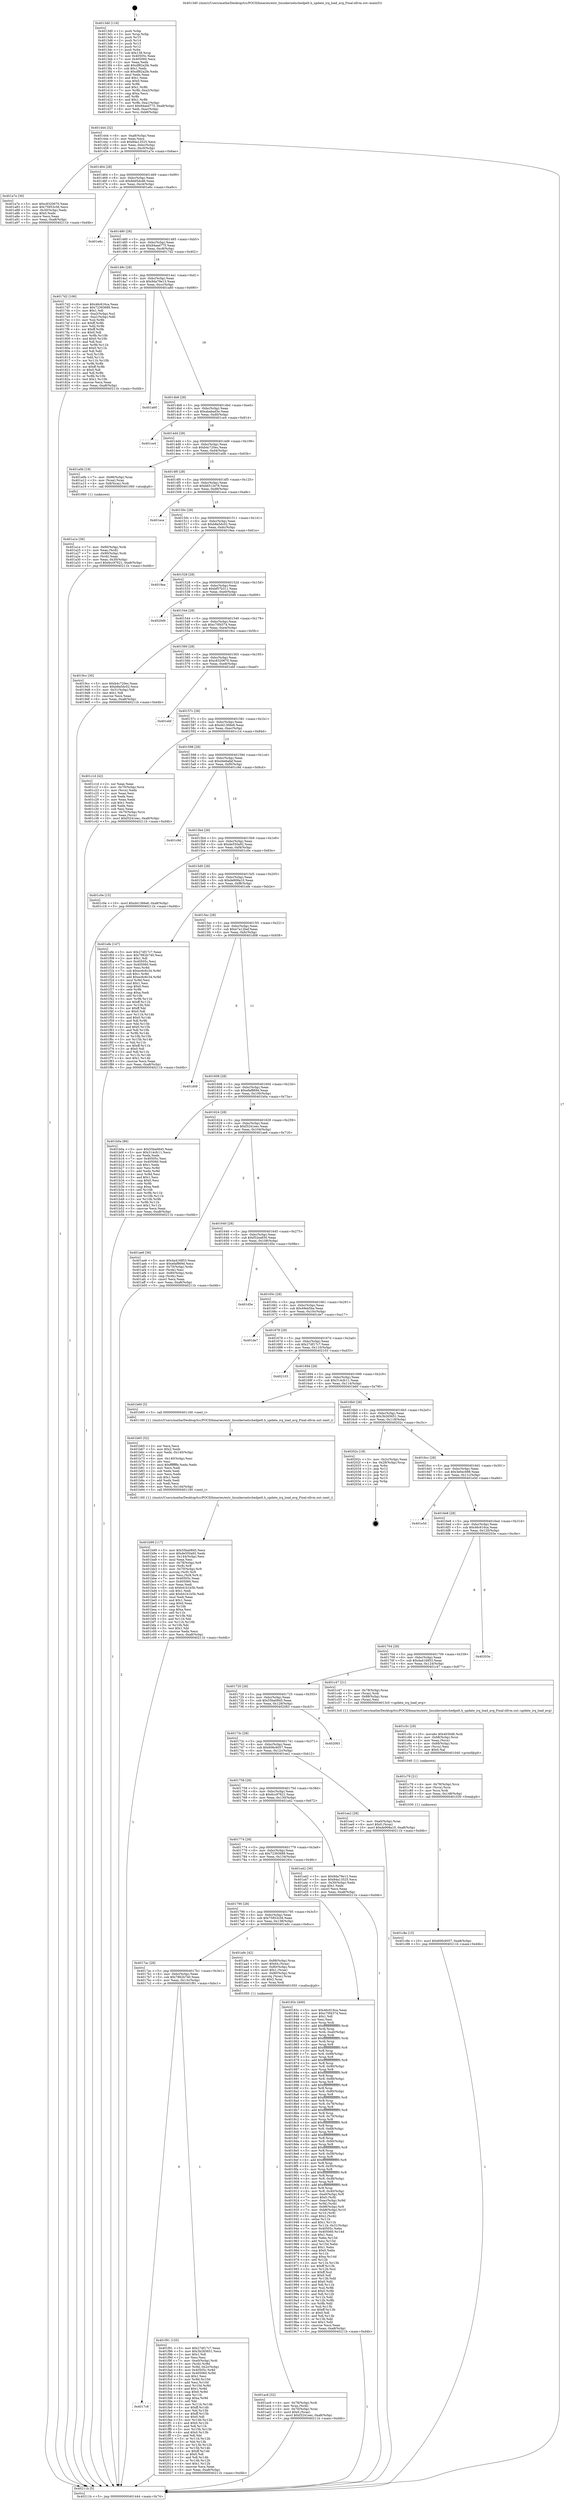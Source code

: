 digraph "0x4013d0" {
  label = "0x4013d0 (/mnt/c/Users/mathe/Desktop/tcc/POCII/binaries/extr_linuxkernelschedpelt.h_update_irq_load_avg_Final-ollvm.out::main(0))"
  labelloc = "t"
  node[shape=record]

  Entry [label="",width=0.3,height=0.3,shape=circle,fillcolor=black,style=filled]
  "0x401444" [label="{
     0x401444 [32]\l
     | [instrs]\l
     &nbsp;&nbsp;0x401444 \<+6\>: mov -0xa8(%rbp),%eax\l
     &nbsp;&nbsp;0x40144a \<+2\>: mov %eax,%ecx\l
     &nbsp;&nbsp;0x40144c \<+6\>: sub $0x84a13525,%ecx\l
     &nbsp;&nbsp;0x401452 \<+6\>: mov %eax,-0xbc(%rbp)\l
     &nbsp;&nbsp;0x401458 \<+6\>: mov %ecx,-0xc0(%rbp)\l
     &nbsp;&nbsp;0x40145e \<+6\>: je 0000000000401a7e \<main+0x6ae\>\l
  }"]
  "0x401a7e" [label="{
     0x401a7e [30]\l
     | [instrs]\l
     &nbsp;&nbsp;0x401a7e \<+5\>: mov $0xc8320670,%eax\l
     &nbsp;&nbsp;0x401a83 \<+5\>: mov $0x75853c56,%ecx\l
     &nbsp;&nbsp;0x401a88 \<+3\>: mov -0x30(%rbp),%edx\l
     &nbsp;&nbsp;0x401a8b \<+3\>: cmp $0x0,%edx\l
     &nbsp;&nbsp;0x401a8e \<+3\>: cmove %ecx,%eax\l
     &nbsp;&nbsp;0x401a91 \<+6\>: mov %eax,-0xa8(%rbp)\l
     &nbsp;&nbsp;0x401a97 \<+5\>: jmp 000000000040211b \<main+0xd4b\>\l
  }"]
  "0x401464" [label="{
     0x401464 [28]\l
     | [instrs]\l
     &nbsp;&nbsp;0x401464 \<+5\>: jmp 0000000000401469 \<main+0x99\>\l
     &nbsp;&nbsp;0x401469 \<+6\>: mov -0xbc(%rbp),%eax\l
     &nbsp;&nbsp;0x40146f \<+5\>: sub $0x8dd5dcd6,%eax\l
     &nbsp;&nbsp;0x401474 \<+6\>: mov %eax,-0xc4(%rbp)\l
     &nbsp;&nbsp;0x40147a \<+6\>: je 0000000000401e6c \<main+0xa9c\>\l
  }"]
  Exit [label="",width=0.3,height=0.3,shape=circle,fillcolor=black,style=filled,peripheries=2]
  "0x401e6c" [label="{
     0x401e6c\l
  }", style=dashed]
  "0x401480" [label="{
     0x401480 [28]\l
     | [instrs]\l
     &nbsp;&nbsp;0x401480 \<+5\>: jmp 0000000000401485 \<main+0xb5\>\l
     &nbsp;&nbsp;0x401485 \<+6\>: mov -0xbc(%rbp),%eax\l
     &nbsp;&nbsp;0x40148b \<+5\>: sub $0x94aed775,%eax\l
     &nbsp;&nbsp;0x401490 \<+6\>: mov %eax,-0xc8(%rbp)\l
     &nbsp;&nbsp;0x401496 \<+6\>: je 00000000004017d2 \<main+0x402\>\l
  }"]
  "0x4017c8" [label="{
     0x4017c8\l
  }", style=dashed]
  "0x4017d2" [label="{
     0x4017d2 [106]\l
     | [instrs]\l
     &nbsp;&nbsp;0x4017d2 \<+5\>: mov $0x46c616ca,%eax\l
     &nbsp;&nbsp;0x4017d7 \<+5\>: mov $0x72393689,%ecx\l
     &nbsp;&nbsp;0x4017dc \<+2\>: mov $0x1,%dl\l
     &nbsp;&nbsp;0x4017de \<+7\>: mov -0xa2(%rbp),%sil\l
     &nbsp;&nbsp;0x4017e5 \<+7\>: mov -0xa1(%rbp),%dil\l
     &nbsp;&nbsp;0x4017ec \<+3\>: mov %sil,%r8b\l
     &nbsp;&nbsp;0x4017ef \<+4\>: xor $0xff,%r8b\l
     &nbsp;&nbsp;0x4017f3 \<+3\>: mov %dil,%r9b\l
     &nbsp;&nbsp;0x4017f6 \<+4\>: xor $0xff,%r9b\l
     &nbsp;&nbsp;0x4017fa \<+3\>: xor $0x0,%dl\l
     &nbsp;&nbsp;0x4017fd \<+3\>: mov %r8b,%r10b\l
     &nbsp;&nbsp;0x401800 \<+4\>: and $0x0,%r10b\l
     &nbsp;&nbsp;0x401804 \<+3\>: and %dl,%sil\l
     &nbsp;&nbsp;0x401807 \<+3\>: mov %r9b,%r11b\l
     &nbsp;&nbsp;0x40180a \<+4\>: and $0x0,%r11b\l
     &nbsp;&nbsp;0x40180e \<+3\>: and %dl,%dil\l
     &nbsp;&nbsp;0x401811 \<+3\>: or %sil,%r10b\l
     &nbsp;&nbsp;0x401814 \<+3\>: or %dil,%r11b\l
     &nbsp;&nbsp;0x401817 \<+3\>: xor %r11b,%r10b\l
     &nbsp;&nbsp;0x40181a \<+3\>: or %r9b,%r8b\l
     &nbsp;&nbsp;0x40181d \<+4\>: xor $0xff,%r8b\l
     &nbsp;&nbsp;0x401821 \<+3\>: or $0x0,%dl\l
     &nbsp;&nbsp;0x401824 \<+3\>: and %dl,%r8b\l
     &nbsp;&nbsp;0x401827 \<+3\>: or %r8b,%r10b\l
     &nbsp;&nbsp;0x40182a \<+4\>: test $0x1,%r10b\l
     &nbsp;&nbsp;0x40182e \<+3\>: cmovne %ecx,%eax\l
     &nbsp;&nbsp;0x401831 \<+6\>: mov %eax,-0xa8(%rbp)\l
     &nbsp;&nbsp;0x401837 \<+5\>: jmp 000000000040211b \<main+0xd4b\>\l
  }"]
  "0x40149c" [label="{
     0x40149c [28]\l
     | [instrs]\l
     &nbsp;&nbsp;0x40149c \<+5\>: jmp 00000000004014a1 \<main+0xd1\>\l
     &nbsp;&nbsp;0x4014a1 \<+6\>: mov -0xbc(%rbp),%eax\l
     &nbsp;&nbsp;0x4014a7 \<+5\>: sub $0x9da79e13,%eax\l
     &nbsp;&nbsp;0x4014ac \<+6\>: mov %eax,-0xcc(%rbp)\l
     &nbsp;&nbsp;0x4014b2 \<+6\>: je 0000000000401a60 \<main+0x690\>\l
  }"]
  "0x40211b" [label="{
     0x40211b [5]\l
     | [instrs]\l
     &nbsp;&nbsp;0x40211b \<+5\>: jmp 0000000000401444 \<main+0x74\>\l
  }"]
  "0x4013d0" [label="{
     0x4013d0 [116]\l
     | [instrs]\l
     &nbsp;&nbsp;0x4013d0 \<+1\>: push %rbp\l
     &nbsp;&nbsp;0x4013d1 \<+3\>: mov %rsp,%rbp\l
     &nbsp;&nbsp;0x4013d4 \<+2\>: push %r15\l
     &nbsp;&nbsp;0x4013d6 \<+2\>: push %r14\l
     &nbsp;&nbsp;0x4013d8 \<+2\>: push %r13\l
     &nbsp;&nbsp;0x4013da \<+2\>: push %r12\l
     &nbsp;&nbsp;0x4013dc \<+1\>: push %rbx\l
     &nbsp;&nbsp;0x4013dd \<+7\>: sub $0x138,%rsp\l
     &nbsp;&nbsp;0x4013e4 \<+7\>: mov 0x40505c,%eax\l
     &nbsp;&nbsp;0x4013eb \<+7\>: mov 0x405060,%ecx\l
     &nbsp;&nbsp;0x4013f2 \<+2\>: mov %eax,%edx\l
     &nbsp;&nbsp;0x4013f4 \<+6\>: add $0xdf82a2fe,%edx\l
     &nbsp;&nbsp;0x4013fa \<+3\>: sub $0x1,%edx\l
     &nbsp;&nbsp;0x4013fd \<+6\>: sub $0xdf82a2fe,%edx\l
     &nbsp;&nbsp;0x401403 \<+3\>: imul %edx,%eax\l
     &nbsp;&nbsp;0x401406 \<+3\>: and $0x1,%eax\l
     &nbsp;&nbsp;0x401409 \<+3\>: cmp $0x0,%eax\l
     &nbsp;&nbsp;0x40140c \<+4\>: sete %r8b\l
     &nbsp;&nbsp;0x401410 \<+4\>: and $0x1,%r8b\l
     &nbsp;&nbsp;0x401414 \<+7\>: mov %r8b,-0xa2(%rbp)\l
     &nbsp;&nbsp;0x40141b \<+3\>: cmp $0xa,%ecx\l
     &nbsp;&nbsp;0x40141e \<+4\>: setl %r8b\l
     &nbsp;&nbsp;0x401422 \<+4\>: and $0x1,%r8b\l
     &nbsp;&nbsp;0x401426 \<+7\>: mov %r8b,-0xa1(%rbp)\l
     &nbsp;&nbsp;0x40142d \<+10\>: movl $0x94aed775,-0xa8(%rbp)\l
     &nbsp;&nbsp;0x401437 \<+6\>: mov %edi,-0xac(%rbp)\l
     &nbsp;&nbsp;0x40143d \<+7\>: mov %rsi,-0xb8(%rbp)\l
  }"]
  "0x401f91" [label="{
     0x401f91 [155]\l
     | [instrs]\l
     &nbsp;&nbsp;0x401f91 \<+5\>: mov $0x27df17c7,%eax\l
     &nbsp;&nbsp;0x401f96 \<+5\>: mov $0x3b265651,%ecx\l
     &nbsp;&nbsp;0x401f9b \<+2\>: mov $0x1,%dl\l
     &nbsp;&nbsp;0x401f9d \<+2\>: xor %esi,%esi\l
     &nbsp;&nbsp;0x401f9f \<+7\>: mov -0xa0(%rbp),%rdi\l
     &nbsp;&nbsp;0x401fa6 \<+3\>: mov (%rdi),%r8d\l
     &nbsp;&nbsp;0x401fa9 \<+4\>: mov %r8d,-0x2c(%rbp)\l
     &nbsp;&nbsp;0x401fad \<+8\>: mov 0x40505c,%r8d\l
     &nbsp;&nbsp;0x401fb5 \<+8\>: mov 0x405060,%r9d\l
     &nbsp;&nbsp;0x401fbd \<+3\>: sub $0x1,%esi\l
     &nbsp;&nbsp;0x401fc0 \<+3\>: mov %r8d,%r10d\l
     &nbsp;&nbsp;0x401fc3 \<+3\>: add %esi,%r10d\l
     &nbsp;&nbsp;0x401fc6 \<+4\>: imul %r10d,%r8d\l
     &nbsp;&nbsp;0x401fca \<+4\>: and $0x1,%r8d\l
     &nbsp;&nbsp;0x401fce \<+4\>: cmp $0x0,%r8d\l
     &nbsp;&nbsp;0x401fd2 \<+4\>: sete %r11b\l
     &nbsp;&nbsp;0x401fd6 \<+4\>: cmp $0xa,%r9d\l
     &nbsp;&nbsp;0x401fda \<+3\>: setl %bl\l
     &nbsp;&nbsp;0x401fdd \<+3\>: mov %r11b,%r14b\l
     &nbsp;&nbsp;0x401fe0 \<+4\>: xor $0xff,%r14b\l
     &nbsp;&nbsp;0x401fe4 \<+3\>: mov %bl,%r15b\l
     &nbsp;&nbsp;0x401fe7 \<+4\>: xor $0xff,%r15b\l
     &nbsp;&nbsp;0x401feb \<+3\>: xor $0x0,%dl\l
     &nbsp;&nbsp;0x401fee \<+3\>: mov %r14b,%r12b\l
     &nbsp;&nbsp;0x401ff1 \<+4\>: and $0x0,%r12b\l
     &nbsp;&nbsp;0x401ff5 \<+3\>: and %dl,%r11b\l
     &nbsp;&nbsp;0x401ff8 \<+3\>: mov %r15b,%r13b\l
     &nbsp;&nbsp;0x401ffb \<+4\>: and $0x0,%r13b\l
     &nbsp;&nbsp;0x401fff \<+2\>: and %dl,%bl\l
     &nbsp;&nbsp;0x402001 \<+3\>: or %r11b,%r12b\l
     &nbsp;&nbsp;0x402004 \<+3\>: or %bl,%r13b\l
     &nbsp;&nbsp;0x402007 \<+3\>: xor %r13b,%r12b\l
     &nbsp;&nbsp;0x40200a \<+3\>: or %r15b,%r14b\l
     &nbsp;&nbsp;0x40200d \<+4\>: xor $0xff,%r14b\l
     &nbsp;&nbsp;0x402011 \<+3\>: or $0x0,%dl\l
     &nbsp;&nbsp;0x402014 \<+3\>: and %dl,%r14b\l
     &nbsp;&nbsp;0x402017 \<+3\>: or %r14b,%r12b\l
     &nbsp;&nbsp;0x40201a \<+4\>: test $0x1,%r12b\l
     &nbsp;&nbsp;0x40201e \<+3\>: cmovne %ecx,%eax\l
     &nbsp;&nbsp;0x402021 \<+6\>: mov %eax,-0xa8(%rbp)\l
     &nbsp;&nbsp;0x402027 \<+5\>: jmp 000000000040211b \<main+0xd4b\>\l
  }"]
  "0x401a60" [label="{
     0x401a60\l
  }", style=dashed]
  "0x4014b8" [label="{
     0x4014b8 [28]\l
     | [instrs]\l
     &nbsp;&nbsp;0x4014b8 \<+5\>: jmp 00000000004014bd \<main+0xed\>\l
     &nbsp;&nbsp;0x4014bd \<+6\>: mov -0xbc(%rbp),%eax\l
     &nbsp;&nbsp;0x4014c3 \<+5\>: sub $0xababad3e,%eax\l
     &nbsp;&nbsp;0x4014c8 \<+6\>: mov %eax,-0xd0(%rbp)\l
     &nbsp;&nbsp;0x4014ce \<+6\>: je 0000000000401ce4 \<main+0x914\>\l
  }"]
  "0x401c8e" [label="{
     0x401c8e [15]\l
     | [instrs]\l
     &nbsp;&nbsp;0x401c8e \<+10\>: movl $0x606c6057,-0xa8(%rbp)\l
     &nbsp;&nbsp;0x401c98 \<+5\>: jmp 000000000040211b \<main+0xd4b\>\l
  }"]
  "0x401ce4" [label="{
     0x401ce4\l
  }", style=dashed]
  "0x4014d4" [label="{
     0x4014d4 [28]\l
     | [instrs]\l
     &nbsp;&nbsp;0x4014d4 \<+5\>: jmp 00000000004014d9 \<main+0x109\>\l
     &nbsp;&nbsp;0x4014d9 \<+6\>: mov -0xbc(%rbp),%eax\l
     &nbsp;&nbsp;0x4014df \<+5\>: sub $0xb4c720ec,%eax\l
     &nbsp;&nbsp;0x4014e4 \<+6\>: mov %eax,-0xd4(%rbp)\l
     &nbsp;&nbsp;0x4014ea \<+6\>: je 0000000000401a0b \<main+0x63b\>\l
  }"]
  "0x401c79" [label="{
     0x401c79 [21]\l
     | [instrs]\l
     &nbsp;&nbsp;0x401c79 \<+4\>: mov -0x78(%rbp),%rcx\l
     &nbsp;&nbsp;0x401c7d \<+3\>: mov (%rcx),%rcx\l
     &nbsp;&nbsp;0x401c80 \<+3\>: mov %rcx,%rdi\l
     &nbsp;&nbsp;0x401c83 \<+6\>: mov %eax,-0x148(%rbp)\l
     &nbsp;&nbsp;0x401c89 \<+5\>: call 0000000000401030 \<free@plt\>\l
     | [calls]\l
     &nbsp;&nbsp;0x401030 \{1\} (unknown)\l
  }"]
  "0x401a0b" [label="{
     0x401a0b [19]\l
     | [instrs]\l
     &nbsp;&nbsp;0x401a0b \<+7\>: mov -0x98(%rbp),%rax\l
     &nbsp;&nbsp;0x401a12 \<+3\>: mov (%rax),%rax\l
     &nbsp;&nbsp;0x401a15 \<+4\>: mov 0x8(%rax),%rdi\l
     &nbsp;&nbsp;0x401a19 \<+5\>: call 0000000000401060 \<atoi@plt\>\l
     | [calls]\l
     &nbsp;&nbsp;0x401060 \{1\} (unknown)\l
  }"]
  "0x4014f0" [label="{
     0x4014f0 [28]\l
     | [instrs]\l
     &nbsp;&nbsp;0x4014f0 \<+5\>: jmp 00000000004014f5 \<main+0x125\>\l
     &nbsp;&nbsp;0x4014f5 \<+6\>: mov -0xbc(%rbp),%eax\l
     &nbsp;&nbsp;0x4014fb \<+5\>: sub $0xb6512e78,%eax\l
     &nbsp;&nbsp;0x401500 \<+6\>: mov %eax,-0xd8(%rbp)\l
     &nbsp;&nbsp;0x401506 \<+6\>: je 0000000000401ece \<main+0xafe\>\l
  }"]
  "0x401c5c" [label="{
     0x401c5c [29]\l
     | [instrs]\l
     &nbsp;&nbsp;0x401c5c \<+10\>: movabs $0x4030d6,%rdi\l
     &nbsp;&nbsp;0x401c66 \<+4\>: mov -0x68(%rbp),%rcx\l
     &nbsp;&nbsp;0x401c6a \<+2\>: mov %eax,(%rcx)\l
     &nbsp;&nbsp;0x401c6c \<+4\>: mov -0x68(%rbp),%rcx\l
     &nbsp;&nbsp;0x401c70 \<+2\>: mov (%rcx),%esi\l
     &nbsp;&nbsp;0x401c72 \<+2\>: mov $0x0,%al\l
     &nbsp;&nbsp;0x401c74 \<+5\>: call 0000000000401040 \<printf@plt\>\l
     | [calls]\l
     &nbsp;&nbsp;0x401040 \{1\} (unknown)\l
  }"]
  "0x401ece" [label="{
     0x401ece\l
  }", style=dashed]
  "0x40150c" [label="{
     0x40150c [28]\l
     | [instrs]\l
     &nbsp;&nbsp;0x40150c \<+5\>: jmp 0000000000401511 \<main+0x141\>\l
     &nbsp;&nbsp;0x401511 \<+6\>: mov -0xbc(%rbp),%eax\l
     &nbsp;&nbsp;0x401517 \<+5\>: sub $0xb8a5dc02,%eax\l
     &nbsp;&nbsp;0x40151c \<+6\>: mov %eax,-0xdc(%rbp)\l
     &nbsp;&nbsp;0x401522 \<+6\>: je 00000000004019ea \<main+0x61a\>\l
  }"]
  "0x401b99" [label="{
     0x401b99 [117]\l
     | [instrs]\l
     &nbsp;&nbsp;0x401b99 \<+5\>: mov $0x55ba0845,%ecx\l
     &nbsp;&nbsp;0x401b9e \<+5\>: mov $0xde550a92,%edx\l
     &nbsp;&nbsp;0x401ba3 \<+6\>: mov -0x144(%rbp),%esi\l
     &nbsp;&nbsp;0x401ba9 \<+3\>: imul %eax,%esi\l
     &nbsp;&nbsp;0x401bac \<+4\>: mov -0x78(%rbp),%r8\l
     &nbsp;&nbsp;0x401bb0 \<+3\>: mov (%r8),%r8\l
     &nbsp;&nbsp;0x401bb3 \<+4\>: mov -0x70(%rbp),%r9\l
     &nbsp;&nbsp;0x401bb7 \<+3\>: movslq (%r9),%r9\l
     &nbsp;&nbsp;0x401bba \<+4\>: mov %esi,(%r8,%r9,4)\l
     &nbsp;&nbsp;0x401bbe \<+7\>: mov 0x40505c,%eax\l
     &nbsp;&nbsp;0x401bc5 \<+7\>: mov 0x405060,%esi\l
     &nbsp;&nbsp;0x401bcc \<+2\>: mov %eax,%edi\l
     &nbsp;&nbsp;0x401bce \<+6\>: sub $0xb41b1b5b,%edi\l
     &nbsp;&nbsp;0x401bd4 \<+3\>: sub $0x1,%edi\l
     &nbsp;&nbsp;0x401bd7 \<+6\>: add $0xb41b1b5b,%edi\l
     &nbsp;&nbsp;0x401bdd \<+3\>: imul %edi,%eax\l
     &nbsp;&nbsp;0x401be0 \<+3\>: and $0x1,%eax\l
     &nbsp;&nbsp;0x401be3 \<+3\>: cmp $0x0,%eax\l
     &nbsp;&nbsp;0x401be6 \<+4\>: sete %r10b\l
     &nbsp;&nbsp;0x401bea \<+3\>: cmp $0xa,%esi\l
     &nbsp;&nbsp;0x401bed \<+4\>: setl %r11b\l
     &nbsp;&nbsp;0x401bf1 \<+3\>: mov %r10b,%bl\l
     &nbsp;&nbsp;0x401bf4 \<+3\>: and %r11b,%bl\l
     &nbsp;&nbsp;0x401bf7 \<+3\>: xor %r11b,%r10b\l
     &nbsp;&nbsp;0x401bfa \<+3\>: or %r10b,%bl\l
     &nbsp;&nbsp;0x401bfd \<+3\>: test $0x1,%bl\l
     &nbsp;&nbsp;0x401c00 \<+3\>: cmovne %edx,%ecx\l
     &nbsp;&nbsp;0x401c03 \<+6\>: mov %ecx,-0xa8(%rbp)\l
     &nbsp;&nbsp;0x401c09 \<+5\>: jmp 000000000040211b \<main+0xd4b\>\l
  }"]
  "0x4019ea" [label="{
     0x4019ea\l
  }", style=dashed]
  "0x401528" [label="{
     0x401528 [28]\l
     | [instrs]\l
     &nbsp;&nbsp;0x401528 \<+5\>: jmp 000000000040152d \<main+0x15d\>\l
     &nbsp;&nbsp;0x40152d \<+6\>: mov -0xbc(%rbp),%eax\l
     &nbsp;&nbsp;0x401533 \<+5\>: sub $0xbf57b311,%eax\l
     &nbsp;&nbsp;0x401538 \<+6\>: mov %eax,-0xe0(%rbp)\l
     &nbsp;&nbsp;0x40153e \<+6\>: je 00000000004020d9 \<main+0xd09\>\l
  }"]
  "0x401b65" [label="{
     0x401b65 [52]\l
     | [instrs]\l
     &nbsp;&nbsp;0x401b65 \<+2\>: xor %ecx,%ecx\l
     &nbsp;&nbsp;0x401b67 \<+5\>: mov $0x2,%edx\l
     &nbsp;&nbsp;0x401b6c \<+6\>: mov %edx,-0x140(%rbp)\l
     &nbsp;&nbsp;0x401b72 \<+1\>: cltd\l
     &nbsp;&nbsp;0x401b73 \<+6\>: mov -0x140(%rbp),%esi\l
     &nbsp;&nbsp;0x401b79 \<+2\>: idiv %esi\l
     &nbsp;&nbsp;0x401b7b \<+6\>: imul $0xfffffffe,%edx,%edx\l
     &nbsp;&nbsp;0x401b81 \<+2\>: mov %ecx,%edi\l
     &nbsp;&nbsp;0x401b83 \<+2\>: sub %edx,%edi\l
     &nbsp;&nbsp;0x401b85 \<+2\>: mov %ecx,%edx\l
     &nbsp;&nbsp;0x401b87 \<+3\>: sub $0x1,%edx\l
     &nbsp;&nbsp;0x401b8a \<+2\>: add %edx,%edi\l
     &nbsp;&nbsp;0x401b8c \<+2\>: sub %edi,%ecx\l
     &nbsp;&nbsp;0x401b8e \<+6\>: mov %ecx,-0x144(%rbp)\l
     &nbsp;&nbsp;0x401b94 \<+5\>: call 0000000000401160 \<next_i\>\l
     | [calls]\l
     &nbsp;&nbsp;0x401160 \{1\} (/mnt/c/Users/mathe/Desktop/tcc/POCII/binaries/extr_linuxkernelschedpelt.h_update_irq_load_avg_Final-ollvm.out::next_i)\l
  }"]
  "0x4020d9" [label="{
     0x4020d9\l
  }", style=dashed]
  "0x401544" [label="{
     0x401544 [28]\l
     | [instrs]\l
     &nbsp;&nbsp;0x401544 \<+5\>: jmp 0000000000401549 \<main+0x179\>\l
     &nbsp;&nbsp;0x401549 \<+6\>: mov -0xbc(%rbp),%eax\l
     &nbsp;&nbsp;0x40154f \<+5\>: sub $0xc70f4374,%eax\l
     &nbsp;&nbsp;0x401554 \<+6\>: mov %eax,-0xe4(%rbp)\l
     &nbsp;&nbsp;0x40155a \<+6\>: je 00000000004019cc \<main+0x5fc\>\l
  }"]
  "0x401ac6" [label="{
     0x401ac6 [32]\l
     | [instrs]\l
     &nbsp;&nbsp;0x401ac6 \<+4\>: mov -0x78(%rbp),%rdi\l
     &nbsp;&nbsp;0x401aca \<+3\>: mov %rax,(%rdi)\l
     &nbsp;&nbsp;0x401acd \<+4\>: mov -0x70(%rbp),%rax\l
     &nbsp;&nbsp;0x401ad1 \<+6\>: movl $0x0,(%rax)\l
     &nbsp;&nbsp;0x401ad7 \<+10\>: movl $0xf3241eec,-0xa8(%rbp)\l
     &nbsp;&nbsp;0x401ae1 \<+5\>: jmp 000000000040211b \<main+0xd4b\>\l
  }"]
  "0x4019cc" [label="{
     0x4019cc [30]\l
     | [instrs]\l
     &nbsp;&nbsp;0x4019cc \<+5\>: mov $0xb4c720ec,%eax\l
     &nbsp;&nbsp;0x4019d1 \<+5\>: mov $0xb8a5dc02,%ecx\l
     &nbsp;&nbsp;0x4019d6 \<+3\>: mov -0x31(%rbp),%dl\l
     &nbsp;&nbsp;0x4019d9 \<+3\>: test $0x1,%dl\l
     &nbsp;&nbsp;0x4019dc \<+3\>: cmovne %ecx,%eax\l
     &nbsp;&nbsp;0x4019df \<+6\>: mov %eax,-0xa8(%rbp)\l
     &nbsp;&nbsp;0x4019e5 \<+5\>: jmp 000000000040211b \<main+0xd4b\>\l
  }"]
  "0x401560" [label="{
     0x401560 [28]\l
     | [instrs]\l
     &nbsp;&nbsp;0x401560 \<+5\>: jmp 0000000000401565 \<main+0x195\>\l
     &nbsp;&nbsp;0x401565 \<+6\>: mov -0xbc(%rbp),%eax\l
     &nbsp;&nbsp;0x40156b \<+5\>: sub $0xc8320670,%eax\l
     &nbsp;&nbsp;0x401570 \<+6\>: mov %eax,-0xe8(%rbp)\l
     &nbsp;&nbsp;0x401576 \<+6\>: je 0000000000401ebf \<main+0xaef\>\l
  }"]
  "0x4017ac" [label="{
     0x4017ac [28]\l
     | [instrs]\l
     &nbsp;&nbsp;0x4017ac \<+5\>: jmp 00000000004017b1 \<main+0x3e1\>\l
     &nbsp;&nbsp;0x4017b1 \<+6\>: mov -0xbc(%rbp),%eax\l
     &nbsp;&nbsp;0x4017b7 \<+5\>: sub $0x7862b740,%eax\l
     &nbsp;&nbsp;0x4017bc \<+6\>: mov %eax,-0x13c(%rbp)\l
     &nbsp;&nbsp;0x4017c2 \<+6\>: je 0000000000401f91 \<main+0xbc1\>\l
  }"]
  "0x401ebf" [label="{
     0x401ebf\l
  }", style=dashed]
  "0x40157c" [label="{
     0x40157c [28]\l
     | [instrs]\l
     &nbsp;&nbsp;0x40157c \<+5\>: jmp 0000000000401581 \<main+0x1b1\>\l
     &nbsp;&nbsp;0x401581 \<+6\>: mov -0xbc(%rbp),%eax\l
     &nbsp;&nbsp;0x401587 \<+5\>: sub $0xd41366e6,%eax\l
     &nbsp;&nbsp;0x40158c \<+6\>: mov %eax,-0xec(%rbp)\l
     &nbsp;&nbsp;0x401592 \<+6\>: je 0000000000401c1d \<main+0x84d\>\l
  }"]
  "0x401a9c" [label="{
     0x401a9c [42]\l
     | [instrs]\l
     &nbsp;&nbsp;0x401a9c \<+7\>: mov -0x88(%rbp),%rax\l
     &nbsp;&nbsp;0x401aa3 \<+6\>: movl $0x64,(%rax)\l
     &nbsp;&nbsp;0x401aa9 \<+4\>: mov -0x80(%rbp),%rax\l
     &nbsp;&nbsp;0x401aad \<+6\>: movl $0x1,(%rax)\l
     &nbsp;&nbsp;0x401ab3 \<+4\>: mov -0x80(%rbp),%rax\l
     &nbsp;&nbsp;0x401ab7 \<+3\>: movslq (%rax),%rax\l
     &nbsp;&nbsp;0x401aba \<+4\>: shl $0x2,%rax\l
     &nbsp;&nbsp;0x401abe \<+3\>: mov %rax,%rdi\l
     &nbsp;&nbsp;0x401ac1 \<+5\>: call 0000000000401050 \<malloc@plt\>\l
     | [calls]\l
     &nbsp;&nbsp;0x401050 \{1\} (unknown)\l
  }"]
  "0x401c1d" [label="{
     0x401c1d [42]\l
     | [instrs]\l
     &nbsp;&nbsp;0x401c1d \<+2\>: xor %eax,%eax\l
     &nbsp;&nbsp;0x401c1f \<+4\>: mov -0x70(%rbp),%rcx\l
     &nbsp;&nbsp;0x401c23 \<+2\>: mov (%rcx),%edx\l
     &nbsp;&nbsp;0x401c25 \<+2\>: mov %eax,%esi\l
     &nbsp;&nbsp;0x401c27 \<+2\>: sub %edx,%esi\l
     &nbsp;&nbsp;0x401c29 \<+2\>: mov %eax,%edx\l
     &nbsp;&nbsp;0x401c2b \<+3\>: sub $0x1,%edx\l
     &nbsp;&nbsp;0x401c2e \<+2\>: add %edx,%esi\l
     &nbsp;&nbsp;0x401c30 \<+2\>: sub %esi,%eax\l
     &nbsp;&nbsp;0x401c32 \<+4\>: mov -0x70(%rbp),%rcx\l
     &nbsp;&nbsp;0x401c36 \<+2\>: mov %eax,(%rcx)\l
     &nbsp;&nbsp;0x401c38 \<+10\>: movl $0xf3241eec,-0xa8(%rbp)\l
     &nbsp;&nbsp;0x401c42 \<+5\>: jmp 000000000040211b \<main+0xd4b\>\l
  }"]
  "0x401598" [label="{
     0x401598 [28]\l
     | [instrs]\l
     &nbsp;&nbsp;0x401598 \<+5\>: jmp 000000000040159d \<main+0x1cd\>\l
     &nbsp;&nbsp;0x40159d \<+6\>: mov -0xbc(%rbp),%eax\l
     &nbsp;&nbsp;0x4015a3 \<+5\>: sub $0xd4e6afaf,%eax\l
     &nbsp;&nbsp;0x4015a8 \<+6\>: mov %eax,-0xf0(%rbp)\l
     &nbsp;&nbsp;0x4015ae \<+6\>: je 0000000000401c9d \<main+0x8cd\>\l
  }"]
  "0x401a1e" [label="{
     0x401a1e [36]\l
     | [instrs]\l
     &nbsp;&nbsp;0x401a1e \<+7\>: mov -0x90(%rbp),%rdi\l
     &nbsp;&nbsp;0x401a25 \<+2\>: mov %eax,(%rdi)\l
     &nbsp;&nbsp;0x401a27 \<+7\>: mov -0x90(%rbp),%rdi\l
     &nbsp;&nbsp;0x401a2e \<+2\>: mov (%rdi),%eax\l
     &nbsp;&nbsp;0x401a30 \<+3\>: mov %eax,-0x30(%rbp)\l
     &nbsp;&nbsp;0x401a33 \<+10\>: movl $0x6cc97621,-0xa8(%rbp)\l
     &nbsp;&nbsp;0x401a3d \<+5\>: jmp 000000000040211b \<main+0xd4b\>\l
  }"]
  "0x401c9d" [label="{
     0x401c9d\l
  }", style=dashed]
  "0x4015b4" [label="{
     0x4015b4 [28]\l
     | [instrs]\l
     &nbsp;&nbsp;0x4015b4 \<+5\>: jmp 00000000004015b9 \<main+0x1e9\>\l
     &nbsp;&nbsp;0x4015b9 \<+6\>: mov -0xbc(%rbp),%eax\l
     &nbsp;&nbsp;0x4015bf \<+5\>: sub $0xde550a92,%eax\l
     &nbsp;&nbsp;0x4015c4 \<+6\>: mov %eax,-0xf4(%rbp)\l
     &nbsp;&nbsp;0x4015ca \<+6\>: je 0000000000401c0e \<main+0x83e\>\l
  }"]
  "0x401790" [label="{
     0x401790 [28]\l
     | [instrs]\l
     &nbsp;&nbsp;0x401790 \<+5\>: jmp 0000000000401795 \<main+0x3c5\>\l
     &nbsp;&nbsp;0x401795 \<+6\>: mov -0xbc(%rbp),%eax\l
     &nbsp;&nbsp;0x40179b \<+5\>: sub $0x75853c56,%eax\l
     &nbsp;&nbsp;0x4017a0 \<+6\>: mov %eax,-0x138(%rbp)\l
     &nbsp;&nbsp;0x4017a6 \<+6\>: je 0000000000401a9c \<main+0x6cc\>\l
  }"]
  "0x401c0e" [label="{
     0x401c0e [15]\l
     | [instrs]\l
     &nbsp;&nbsp;0x401c0e \<+10\>: movl $0xd41366e6,-0xa8(%rbp)\l
     &nbsp;&nbsp;0x401c18 \<+5\>: jmp 000000000040211b \<main+0xd4b\>\l
  }"]
  "0x4015d0" [label="{
     0x4015d0 [28]\l
     | [instrs]\l
     &nbsp;&nbsp;0x4015d0 \<+5\>: jmp 00000000004015d5 \<main+0x205\>\l
     &nbsp;&nbsp;0x4015d5 \<+6\>: mov -0xbc(%rbp),%eax\l
     &nbsp;&nbsp;0x4015db \<+5\>: sub $0xde908a10,%eax\l
     &nbsp;&nbsp;0x4015e0 \<+6\>: mov %eax,-0xf8(%rbp)\l
     &nbsp;&nbsp;0x4015e6 \<+6\>: je 0000000000401efe \<main+0xb2e\>\l
  }"]
  "0x40183c" [label="{
     0x40183c [400]\l
     | [instrs]\l
     &nbsp;&nbsp;0x40183c \<+5\>: mov $0x46c616ca,%eax\l
     &nbsp;&nbsp;0x401841 \<+5\>: mov $0xc70f4374,%ecx\l
     &nbsp;&nbsp;0x401846 \<+2\>: mov $0x1,%dl\l
     &nbsp;&nbsp;0x401848 \<+2\>: xor %esi,%esi\l
     &nbsp;&nbsp;0x40184a \<+3\>: mov %rsp,%rdi\l
     &nbsp;&nbsp;0x40184d \<+4\>: add $0xfffffffffffffff0,%rdi\l
     &nbsp;&nbsp;0x401851 \<+3\>: mov %rdi,%rsp\l
     &nbsp;&nbsp;0x401854 \<+7\>: mov %rdi,-0xa0(%rbp)\l
     &nbsp;&nbsp;0x40185b \<+3\>: mov %rsp,%rdi\l
     &nbsp;&nbsp;0x40185e \<+4\>: add $0xfffffffffffffff0,%rdi\l
     &nbsp;&nbsp;0x401862 \<+3\>: mov %rdi,%rsp\l
     &nbsp;&nbsp;0x401865 \<+3\>: mov %rsp,%r8\l
     &nbsp;&nbsp;0x401868 \<+4\>: add $0xfffffffffffffff0,%r8\l
     &nbsp;&nbsp;0x40186c \<+3\>: mov %r8,%rsp\l
     &nbsp;&nbsp;0x40186f \<+7\>: mov %r8,-0x98(%rbp)\l
     &nbsp;&nbsp;0x401876 \<+3\>: mov %rsp,%r8\l
     &nbsp;&nbsp;0x401879 \<+4\>: add $0xfffffffffffffff0,%r8\l
     &nbsp;&nbsp;0x40187d \<+3\>: mov %r8,%rsp\l
     &nbsp;&nbsp;0x401880 \<+7\>: mov %r8,-0x90(%rbp)\l
     &nbsp;&nbsp;0x401887 \<+3\>: mov %rsp,%r8\l
     &nbsp;&nbsp;0x40188a \<+4\>: add $0xfffffffffffffff0,%r8\l
     &nbsp;&nbsp;0x40188e \<+3\>: mov %r8,%rsp\l
     &nbsp;&nbsp;0x401891 \<+7\>: mov %r8,-0x88(%rbp)\l
     &nbsp;&nbsp;0x401898 \<+3\>: mov %rsp,%r8\l
     &nbsp;&nbsp;0x40189b \<+4\>: add $0xfffffffffffffff0,%r8\l
     &nbsp;&nbsp;0x40189f \<+3\>: mov %r8,%rsp\l
     &nbsp;&nbsp;0x4018a2 \<+4\>: mov %r8,-0x80(%rbp)\l
     &nbsp;&nbsp;0x4018a6 \<+3\>: mov %rsp,%r8\l
     &nbsp;&nbsp;0x4018a9 \<+4\>: add $0xfffffffffffffff0,%r8\l
     &nbsp;&nbsp;0x4018ad \<+3\>: mov %r8,%rsp\l
     &nbsp;&nbsp;0x4018b0 \<+4\>: mov %r8,-0x78(%rbp)\l
     &nbsp;&nbsp;0x4018b4 \<+3\>: mov %rsp,%r8\l
     &nbsp;&nbsp;0x4018b7 \<+4\>: add $0xfffffffffffffff0,%r8\l
     &nbsp;&nbsp;0x4018bb \<+3\>: mov %r8,%rsp\l
     &nbsp;&nbsp;0x4018be \<+4\>: mov %r8,-0x70(%rbp)\l
     &nbsp;&nbsp;0x4018c2 \<+3\>: mov %rsp,%r8\l
     &nbsp;&nbsp;0x4018c5 \<+4\>: add $0xfffffffffffffff0,%r8\l
     &nbsp;&nbsp;0x4018c9 \<+3\>: mov %r8,%rsp\l
     &nbsp;&nbsp;0x4018cc \<+4\>: mov %r8,-0x68(%rbp)\l
     &nbsp;&nbsp;0x4018d0 \<+3\>: mov %rsp,%r8\l
     &nbsp;&nbsp;0x4018d3 \<+4\>: add $0xfffffffffffffff0,%r8\l
     &nbsp;&nbsp;0x4018d7 \<+3\>: mov %r8,%rsp\l
     &nbsp;&nbsp;0x4018da \<+4\>: mov %r8,-0x60(%rbp)\l
     &nbsp;&nbsp;0x4018de \<+3\>: mov %rsp,%r8\l
     &nbsp;&nbsp;0x4018e1 \<+4\>: add $0xfffffffffffffff0,%r8\l
     &nbsp;&nbsp;0x4018e5 \<+3\>: mov %r8,%rsp\l
     &nbsp;&nbsp;0x4018e8 \<+4\>: mov %r8,-0x58(%rbp)\l
     &nbsp;&nbsp;0x4018ec \<+3\>: mov %rsp,%r8\l
     &nbsp;&nbsp;0x4018ef \<+4\>: add $0xfffffffffffffff0,%r8\l
     &nbsp;&nbsp;0x4018f3 \<+3\>: mov %r8,%rsp\l
     &nbsp;&nbsp;0x4018f6 \<+4\>: mov %r8,-0x50(%rbp)\l
     &nbsp;&nbsp;0x4018fa \<+3\>: mov %rsp,%r8\l
     &nbsp;&nbsp;0x4018fd \<+4\>: add $0xfffffffffffffff0,%r8\l
     &nbsp;&nbsp;0x401901 \<+3\>: mov %r8,%rsp\l
     &nbsp;&nbsp;0x401904 \<+4\>: mov %r8,-0x48(%rbp)\l
     &nbsp;&nbsp;0x401908 \<+3\>: mov %rsp,%r8\l
     &nbsp;&nbsp;0x40190b \<+4\>: add $0xfffffffffffffff0,%r8\l
     &nbsp;&nbsp;0x40190f \<+3\>: mov %r8,%rsp\l
     &nbsp;&nbsp;0x401912 \<+4\>: mov %r8,-0x40(%rbp)\l
     &nbsp;&nbsp;0x401916 \<+7\>: mov -0xa0(%rbp),%r8\l
     &nbsp;&nbsp;0x40191d \<+7\>: movl $0x0,(%r8)\l
     &nbsp;&nbsp;0x401924 \<+7\>: mov -0xac(%rbp),%r9d\l
     &nbsp;&nbsp;0x40192b \<+3\>: mov %r9d,(%rdi)\l
     &nbsp;&nbsp;0x40192e \<+7\>: mov -0x98(%rbp),%r8\l
     &nbsp;&nbsp;0x401935 \<+7\>: mov -0xb8(%rbp),%r10\l
     &nbsp;&nbsp;0x40193c \<+3\>: mov %r10,(%r8)\l
     &nbsp;&nbsp;0x40193f \<+3\>: cmpl $0x2,(%rdi)\l
     &nbsp;&nbsp;0x401942 \<+4\>: setne %r11b\l
     &nbsp;&nbsp;0x401946 \<+4\>: and $0x1,%r11b\l
     &nbsp;&nbsp;0x40194a \<+4\>: mov %r11b,-0x31(%rbp)\l
     &nbsp;&nbsp;0x40194e \<+7\>: mov 0x40505c,%ebx\l
     &nbsp;&nbsp;0x401955 \<+8\>: mov 0x405060,%r14d\l
     &nbsp;&nbsp;0x40195d \<+3\>: sub $0x1,%esi\l
     &nbsp;&nbsp;0x401960 \<+3\>: mov %ebx,%r15d\l
     &nbsp;&nbsp;0x401963 \<+3\>: add %esi,%r15d\l
     &nbsp;&nbsp;0x401966 \<+4\>: imul %r15d,%ebx\l
     &nbsp;&nbsp;0x40196a \<+3\>: and $0x1,%ebx\l
     &nbsp;&nbsp;0x40196d \<+3\>: cmp $0x0,%ebx\l
     &nbsp;&nbsp;0x401970 \<+4\>: sete %r11b\l
     &nbsp;&nbsp;0x401974 \<+4\>: cmp $0xa,%r14d\l
     &nbsp;&nbsp;0x401978 \<+4\>: setl %r12b\l
     &nbsp;&nbsp;0x40197c \<+3\>: mov %r11b,%r13b\l
     &nbsp;&nbsp;0x40197f \<+4\>: xor $0xff,%r13b\l
     &nbsp;&nbsp;0x401983 \<+3\>: mov %r12b,%sil\l
     &nbsp;&nbsp;0x401986 \<+4\>: xor $0xff,%sil\l
     &nbsp;&nbsp;0x40198a \<+3\>: xor $0x0,%dl\l
     &nbsp;&nbsp;0x40198d \<+3\>: mov %r13b,%dil\l
     &nbsp;&nbsp;0x401990 \<+4\>: and $0x0,%dil\l
     &nbsp;&nbsp;0x401994 \<+3\>: and %dl,%r11b\l
     &nbsp;&nbsp;0x401997 \<+3\>: mov %sil,%r8b\l
     &nbsp;&nbsp;0x40199a \<+4\>: and $0x0,%r8b\l
     &nbsp;&nbsp;0x40199e \<+3\>: and %dl,%r12b\l
     &nbsp;&nbsp;0x4019a1 \<+3\>: or %r11b,%dil\l
     &nbsp;&nbsp;0x4019a4 \<+3\>: or %r12b,%r8b\l
     &nbsp;&nbsp;0x4019a7 \<+3\>: xor %r8b,%dil\l
     &nbsp;&nbsp;0x4019aa \<+3\>: or %sil,%r13b\l
     &nbsp;&nbsp;0x4019ad \<+4\>: xor $0xff,%r13b\l
     &nbsp;&nbsp;0x4019b1 \<+3\>: or $0x0,%dl\l
     &nbsp;&nbsp;0x4019b4 \<+3\>: and %dl,%r13b\l
     &nbsp;&nbsp;0x4019b7 \<+3\>: or %r13b,%dil\l
     &nbsp;&nbsp;0x4019ba \<+4\>: test $0x1,%dil\l
     &nbsp;&nbsp;0x4019be \<+3\>: cmovne %ecx,%eax\l
     &nbsp;&nbsp;0x4019c1 \<+6\>: mov %eax,-0xa8(%rbp)\l
     &nbsp;&nbsp;0x4019c7 \<+5\>: jmp 000000000040211b \<main+0xd4b\>\l
  }"]
  "0x401efe" [label="{
     0x401efe [147]\l
     | [instrs]\l
     &nbsp;&nbsp;0x401efe \<+5\>: mov $0x27df17c7,%eax\l
     &nbsp;&nbsp;0x401f03 \<+5\>: mov $0x7862b740,%ecx\l
     &nbsp;&nbsp;0x401f08 \<+2\>: mov $0x1,%dl\l
     &nbsp;&nbsp;0x401f0a \<+7\>: mov 0x40505c,%esi\l
     &nbsp;&nbsp;0x401f11 \<+7\>: mov 0x405060,%edi\l
     &nbsp;&nbsp;0x401f18 \<+3\>: mov %esi,%r8d\l
     &nbsp;&nbsp;0x401f1b \<+7\>: sub $0xec6c6c34,%r8d\l
     &nbsp;&nbsp;0x401f22 \<+4\>: sub $0x1,%r8d\l
     &nbsp;&nbsp;0x401f26 \<+7\>: add $0xec6c6c34,%r8d\l
     &nbsp;&nbsp;0x401f2d \<+4\>: imul %r8d,%esi\l
     &nbsp;&nbsp;0x401f31 \<+3\>: and $0x1,%esi\l
     &nbsp;&nbsp;0x401f34 \<+3\>: cmp $0x0,%esi\l
     &nbsp;&nbsp;0x401f37 \<+4\>: sete %r9b\l
     &nbsp;&nbsp;0x401f3b \<+3\>: cmp $0xa,%edi\l
     &nbsp;&nbsp;0x401f3e \<+4\>: setl %r10b\l
     &nbsp;&nbsp;0x401f42 \<+3\>: mov %r9b,%r11b\l
     &nbsp;&nbsp;0x401f45 \<+4\>: xor $0xff,%r11b\l
     &nbsp;&nbsp;0x401f49 \<+3\>: mov %r10b,%bl\l
     &nbsp;&nbsp;0x401f4c \<+3\>: xor $0xff,%bl\l
     &nbsp;&nbsp;0x401f4f \<+3\>: xor $0x0,%dl\l
     &nbsp;&nbsp;0x401f52 \<+3\>: mov %r11b,%r14b\l
     &nbsp;&nbsp;0x401f55 \<+4\>: and $0x0,%r14b\l
     &nbsp;&nbsp;0x401f59 \<+3\>: and %dl,%r9b\l
     &nbsp;&nbsp;0x401f5c \<+3\>: mov %bl,%r15b\l
     &nbsp;&nbsp;0x401f5f \<+4\>: and $0x0,%r15b\l
     &nbsp;&nbsp;0x401f63 \<+3\>: and %dl,%r10b\l
     &nbsp;&nbsp;0x401f66 \<+3\>: or %r9b,%r14b\l
     &nbsp;&nbsp;0x401f69 \<+3\>: or %r10b,%r15b\l
     &nbsp;&nbsp;0x401f6c \<+3\>: xor %r15b,%r14b\l
     &nbsp;&nbsp;0x401f6f \<+3\>: or %bl,%r11b\l
     &nbsp;&nbsp;0x401f72 \<+4\>: xor $0xff,%r11b\l
     &nbsp;&nbsp;0x401f76 \<+3\>: or $0x0,%dl\l
     &nbsp;&nbsp;0x401f79 \<+3\>: and %dl,%r11b\l
     &nbsp;&nbsp;0x401f7c \<+3\>: or %r11b,%r14b\l
     &nbsp;&nbsp;0x401f7f \<+4\>: test $0x1,%r14b\l
     &nbsp;&nbsp;0x401f83 \<+3\>: cmovne %ecx,%eax\l
     &nbsp;&nbsp;0x401f86 \<+6\>: mov %eax,-0xa8(%rbp)\l
     &nbsp;&nbsp;0x401f8c \<+5\>: jmp 000000000040211b \<main+0xd4b\>\l
  }"]
  "0x4015ec" [label="{
     0x4015ec [28]\l
     | [instrs]\l
     &nbsp;&nbsp;0x4015ec \<+5\>: jmp 00000000004015f1 \<main+0x221\>\l
     &nbsp;&nbsp;0x4015f1 \<+6\>: mov -0xbc(%rbp),%eax\l
     &nbsp;&nbsp;0x4015f7 \<+5\>: sub $0xe7a12bef,%eax\l
     &nbsp;&nbsp;0x4015fc \<+6\>: mov %eax,-0xfc(%rbp)\l
     &nbsp;&nbsp;0x401602 \<+6\>: je 0000000000401d08 \<main+0x938\>\l
  }"]
  "0x401774" [label="{
     0x401774 [28]\l
     | [instrs]\l
     &nbsp;&nbsp;0x401774 \<+5\>: jmp 0000000000401779 \<main+0x3a9\>\l
     &nbsp;&nbsp;0x401779 \<+6\>: mov -0xbc(%rbp),%eax\l
     &nbsp;&nbsp;0x40177f \<+5\>: sub $0x72393689,%eax\l
     &nbsp;&nbsp;0x401784 \<+6\>: mov %eax,-0x134(%rbp)\l
     &nbsp;&nbsp;0x40178a \<+6\>: je 000000000040183c \<main+0x46c\>\l
  }"]
  "0x401d08" [label="{
     0x401d08\l
  }", style=dashed]
  "0x401608" [label="{
     0x401608 [28]\l
     | [instrs]\l
     &nbsp;&nbsp;0x401608 \<+5\>: jmp 000000000040160d \<main+0x23d\>\l
     &nbsp;&nbsp;0x40160d \<+6\>: mov -0xbc(%rbp),%eax\l
     &nbsp;&nbsp;0x401613 \<+5\>: sub $0xefaf869d,%eax\l
     &nbsp;&nbsp;0x401618 \<+6\>: mov %eax,-0x100(%rbp)\l
     &nbsp;&nbsp;0x40161e \<+6\>: je 0000000000401b0a \<main+0x73a\>\l
  }"]
  "0x401a42" [label="{
     0x401a42 [30]\l
     | [instrs]\l
     &nbsp;&nbsp;0x401a42 \<+5\>: mov $0x9da79e13,%eax\l
     &nbsp;&nbsp;0x401a47 \<+5\>: mov $0x84a13525,%ecx\l
     &nbsp;&nbsp;0x401a4c \<+3\>: mov -0x30(%rbp),%edx\l
     &nbsp;&nbsp;0x401a4f \<+3\>: cmp $0x1,%edx\l
     &nbsp;&nbsp;0x401a52 \<+3\>: cmovl %ecx,%eax\l
     &nbsp;&nbsp;0x401a55 \<+6\>: mov %eax,-0xa8(%rbp)\l
     &nbsp;&nbsp;0x401a5b \<+5\>: jmp 000000000040211b \<main+0xd4b\>\l
  }"]
  "0x401b0a" [label="{
     0x401b0a [86]\l
     | [instrs]\l
     &nbsp;&nbsp;0x401b0a \<+5\>: mov $0x55ba0845,%eax\l
     &nbsp;&nbsp;0x401b0f \<+5\>: mov $0x314cfc11,%ecx\l
     &nbsp;&nbsp;0x401b14 \<+2\>: xor %edx,%edx\l
     &nbsp;&nbsp;0x401b16 \<+7\>: mov 0x40505c,%esi\l
     &nbsp;&nbsp;0x401b1d \<+7\>: mov 0x405060,%edi\l
     &nbsp;&nbsp;0x401b24 \<+3\>: sub $0x1,%edx\l
     &nbsp;&nbsp;0x401b27 \<+3\>: mov %esi,%r8d\l
     &nbsp;&nbsp;0x401b2a \<+3\>: add %edx,%r8d\l
     &nbsp;&nbsp;0x401b2d \<+4\>: imul %r8d,%esi\l
     &nbsp;&nbsp;0x401b31 \<+3\>: and $0x1,%esi\l
     &nbsp;&nbsp;0x401b34 \<+3\>: cmp $0x0,%esi\l
     &nbsp;&nbsp;0x401b37 \<+4\>: sete %r9b\l
     &nbsp;&nbsp;0x401b3b \<+3\>: cmp $0xa,%edi\l
     &nbsp;&nbsp;0x401b3e \<+4\>: setl %r10b\l
     &nbsp;&nbsp;0x401b42 \<+3\>: mov %r9b,%r11b\l
     &nbsp;&nbsp;0x401b45 \<+3\>: and %r10b,%r11b\l
     &nbsp;&nbsp;0x401b48 \<+3\>: xor %r10b,%r9b\l
     &nbsp;&nbsp;0x401b4b \<+3\>: or %r9b,%r11b\l
     &nbsp;&nbsp;0x401b4e \<+4\>: test $0x1,%r11b\l
     &nbsp;&nbsp;0x401b52 \<+3\>: cmovne %ecx,%eax\l
     &nbsp;&nbsp;0x401b55 \<+6\>: mov %eax,-0xa8(%rbp)\l
     &nbsp;&nbsp;0x401b5b \<+5\>: jmp 000000000040211b \<main+0xd4b\>\l
  }"]
  "0x401624" [label="{
     0x401624 [28]\l
     | [instrs]\l
     &nbsp;&nbsp;0x401624 \<+5\>: jmp 0000000000401629 \<main+0x259\>\l
     &nbsp;&nbsp;0x401629 \<+6\>: mov -0xbc(%rbp),%eax\l
     &nbsp;&nbsp;0x40162f \<+5\>: sub $0xf3241eec,%eax\l
     &nbsp;&nbsp;0x401634 \<+6\>: mov %eax,-0x104(%rbp)\l
     &nbsp;&nbsp;0x40163a \<+6\>: je 0000000000401ae6 \<main+0x716\>\l
  }"]
  "0x401758" [label="{
     0x401758 [28]\l
     | [instrs]\l
     &nbsp;&nbsp;0x401758 \<+5\>: jmp 000000000040175d \<main+0x38d\>\l
     &nbsp;&nbsp;0x40175d \<+6\>: mov -0xbc(%rbp),%eax\l
     &nbsp;&nbsp;0x401763 \<+5\>: sub $0x6cc97621,%eax\l
     &nbsp;&nbsp;0x401768 \<+6\>: mov %eax,-0x130(%rbp)\l
     &nbsp;&nbsp;0x40176e \<+6\>: je 0000000000401a42 \<main+0x672\>\l
  }"]
  "0x401ae6" [label="{
     0x401ae6 [36]\l
     | [instrs]\l
     &nbsp;&nbsp;0x401ae6 \<+5\>: mov $0x4a416853,%eax\l
     &nbsp;&nbsp;0x401aeb \<+5\>: mov $0xefaf869d,%ecx\l
     &nbsp;&nbsp;0x401af0 \<+4\>: mov -0x70(%rbp),%rdx\l
     &nbsp;&nbsp;0x401af4 \<+2\>: mov (%rdx),%esi\l
     &nbsp;&nbsp;0x401af6 \<+4\>: mov -0x80(%rbp),%rdx\l
     &nbsp;&nbsp;0x401afa \<+2\>: cmp (%rdx),%esi\l
     &nbsp;&nbsp;0x401afc \<+3\>: cmovl %ecx,%eax\l
     &nbsp;&nbsp;0x401aff \<+6\>: mov %eax,-0xa8(%rbp)\l
     &nbsp;&nbsp;0x401b05 \<+5\>: jmp 000000000040211b \<main+0xd4b\>\l
  }"]
  "0x401640" [label="{
     0x401640 [28]\l
     | [instrs]\l
     &nbsp;&nbsp;0x401640 \<+5\>: jmp 0000000000401645 \<main+0x275\>\l
     &nbsp;&nbsp;0x401645 \<+6\>: mov -0xbc(%rbp),%eax\l
     &nbsp;&nbsp;0x40164b \<+5\>: sub $0xf52ea650,%eax\l
     &nbsp;&nbsp;0x401650 \<+6\>: mov %eax,-0x108(%rbp)\l
     &nbsp;&nbsp;0x401656 \<+6\>: je 0000000000401d5e \<main+0x98e\>\l
  }"]
  "0x401ee2" [label="{
     0x401ee2 [28]\l
     | [instrs]\l
     &nbsp;&nbsp;0x401ee2 \<+7\>: mov -0xa0(%rbp),%rax\l
     &nbsp;&nbsp;0x401ee9 \<+6\>: movl $0x0,(%rax)\l
     &nbsp;&nbsp;0x401eef \<+10\>: movl $0xde908a10,-0xa8(%rbp)\l
     &nbsp;&nbsp;0x401ef9 \<+5\>: jmp 000000000040211b \<main+0xd4b\>\l
  }"]
  "0x401d5e" [label="{
     0x401d5e\l
  }", style=dashed]
  "0x40165c" [label="{
     0x40165c [28]\l
     | [instrs]\l
     &nbsp;&nbsp;0x40165c \<+5\>: jmp 0000000000401661 \<main+0x291\>\l
     &nbsp;&nbsp;0x401661 \<+6\>: mov -0xbc(%rbp),%eax\l
     &nbsp;&nbsp;0x401667 \<+5\>: sub $0x49eb5ba,%eax\l
     &nbsp;&nbsp;0x40166c \<+6\>: mov %eax,-0x10c(%rbp)\l
     &nbsp;&nbsp;0x401672 \<+6\>: je 0000000000401de7 \<main+0xa17\>\l
  }"]
  "0x40173c" [label="{
     0x40173c [28]\l
     | [instrs]\l
     &nbsp;&nbsp;0x40173c \<+5\>: jmp 0000000000401741 \<main+0x371\>\l
     &nbsp;&nbsp;0x401741 \<+6\>: mov -0xbc(%rbp),%eax\l
     &nbsp;&nbsp;0x401747 \<+5\>: sub $0x606c6057,%eax\l
     &nbsp;&nbsp;0x40174c \<+6\>: mov %eax,-0x12c(%rbp)\l
     &nbsp;&nbsp;0x401752 \<+6\>: je 0000000000401ee2 \<main+0xb12\>\l
  }"]
  "0x401de7" [label="{
     0x401de7\l
  }", style=dashed]
  "0x401678" [label="{
     0x401678 [28]\l
     | [instrs]\l
     &nbsp;&nbsp;0x401678 \<+5\>: jmp 000000000040167d \<main+0x2ad\>\l
     &nbsp;&nbsp;0x40167d \<+6\>: mov -0xbc(%rbp),%eax\l
     &nbsp;&nbsp;0x401683 \<+5\>: sub $0x27df17c7,%eax\l
     &nbsp;&nbsp;0x401688 \<+6\>: mov %eax,-0x110(%rbp)\l
     &nbsp;&nbsp;0x40168e \<+6\>: je 0000000000402103 \<main+0xd33\>\l
  }"]
  "0x402083" [label="{
     0x402083\l
  }", style=dashed]
  "0x402103" [label="{
     0x402103\l
  }", style=dashed]
  "0x401694" [label="{
     0x401694 [28]\l
     | [instrs]\l
     &nbsp;&nbsp;0x401694 \<+5\>: jmp 0000000000401699 \<main+0x2c9\>\l
     &nbsp;&nbsp;0x401699 \<+6\>: mov -0xbc(%rbp),%eax\l
     &nbsp;&nbsp;0x40169f \<+5\>: sub $0x314cfc11,%eax\l
     &nbsp;&nbsp;0x4016a4 \<+6\>: mov %eax,-0x114(%rbp)\l
     &nbsp;&nbsp;0x4016aa \<+6\>: je 0000000000401b60 \<main+0x790\>\l
  }"]
  "0x401720" [label="{
     0x401720 [28]\l
     | [instrs]\l
     &nbsp;&nbsp;0x401720 \<+5\>: jmp 0000000000401725 \<main+0x355\>\l
     &nbsp;&nbsp;0x401725 \<+6\>: mov -0xbc(%rbp),%eax\l
     &nbsp;&nbsp;0x40172b \<+5\>: sub $0x55ba0845,%eax\l
     &nbsp;&nbsp;0x401730 \<+6\>: mov %eax,-0x128(%rbp)\l
     &nbsp;&nbsp;0x401736 \<+6\>: je 0000000000402083 \<main+0xcb3\>\l
  }"]
  "0x401b60" [label="{
     0x401b60 [5]\l
     | [instrs]\l
     &nbsp;&nbsp;0x401b60 \<+5\>: call 0000000000401160 \<next_i\>\l
     | [calls]\l
     &nbsp;&nbsp;0x401160 \{1\} (/mnt/c/Users/mathe/Desktop/tcc/POCII/binaries/extr_linuxkernelschedpelt.h_update_irq_load_avg_Final-ollvm.out::next_i)\l
  }"]
  "0x4016b0" [label="{
     0x4016b0 [28]\l
     | [instrs]\l
     &nbsp;&nbsp;0x4016b0 \<+5\>: jmp 00000000004016b5 \<main+0x2e5\>\l
     &nbsp;&nbsp;0x4016b5 \<+6\>: mov -0xbc(%rbp),%eax\l
     &nbsp;&nbsp;0x4016bb \<+5\>: sub $0x3b265651,%eax\l
     &nbsp;&nbsp;0x4016c0 \<+6\>: mov %eax,-0x118(%rbp)\l
     &nbsp;&nbsp;0x4016c6 \<+6\>: je 000000000040202c \<main+0xc5c\>\l
  }"]
  "0x401c47" [label="{
     0x401c47 [21]\l
     | [instrs]\l
     &nbsp;&nbsp;0x401c47 \<+4\>: mov -0x78(%rbp),%rax\l
     &nbsp;&nbsp;0x401c4b \<+3\>: mov (%rax),%rdi\l
     &nbsp;&nbsp;0x401c4e \<+7\>: mov -0x88(%rbp),%rax\l
     &nbsp;&nbsp;0x401c55 \<+2\>: mov (%rax),%esi\l
     &nbsp;&nbsp;0x401c57 \<+5\>: call 00000000004013c0 \<update_irq_load_avg\>\l
     | [calls]\l
     &nbsp;&nbsp;0x4013c0 \{1\} (/mnt/c/Users/mathe/Desktop/tcc/POCII/binaries/extr_linuxkernelschedpelt.h_update_irq_load_avg_Final-ollvm.out::update_irq_load_avg)\l
  }"]
  "0x40202c" [label="{
     0x40202c [18]\l
     | [instrs]\l
     &nbsp;&nbsp;0x40202c \<+3\>: mov -0x2c(%rbp),%eax\l
     &nbsp;&nbsp;0x40202f \<+4\>: lea -0x28(%rbp),%rsp\l
     &nbsp;&nbsp;0x402033 \<+1\>: pop %rbx\l
     &nbsp;&nbsp;0x402034 \<+2\>: pop %r12\l
     &nbsp;&nbsp;0x402036 \<+2\>: pop %r13\l
     &nbsp;&nbsp;0x402038 \<+2\>: pop %r14\l
     &nbsp;&nbsp;0x40203a \<+2\>: pop %r15\l
     &nbsp;&nbsp;0x40203c \<+1\>: pop %rbp\l
     &nbsp;&nbsp;0x40203d \<+1\>: ret\l
  }"]
  "0x4016cc" [label="{
     0x4016cc [28]\l
     | [instrs]\l
     &nbsp;&nbsp;0x4016cc \<+5\>: jmp 00000000004016d1 \<main+0x301\>\l
     &nbsp;&nbsp;0x4016d1 \<+6\>: mov -0xbc(%rbp),%eax\l
     &nbsp;&nbsp;0x4016d7 \<+5\>: sub $0x3e0ec698,%eax\l
     &nbsp;&nbsp;0x4016dc \<+6\>: mov %eax,-0x11c(%rbp)\l
     &nbsp;&nbsp;0x4016e2 \<+6\>: je 0000000000401e5d \<main+0xa8d\>\l
  }"]
  "0x401704" [label="{
     0x401704 [28]\l
     | [instrs]\l
     &nbsp;&nbsp;0x401704 \<+5\>: jmp 0000000000401709 \<main+0x339\>\l
     &nbsp;&nbsp;0x401709 \<+6\>: mov -0xbc(%rbp),%eax\l
     &nbsp;&nbsp;0x40170f \<+5\>: sub $0x4a416853,%eax\l
     &nbsp;&nbsp;0x401714 \<+6\>: mov %eax,-0x124(%rbp)\l
     &nbsp;&nbsp;0x40171a \<+6\>: je 0000000000401c47 \<main+0x877\>\l
  }"]
  "0x401e5d" [label="{
     0x401e5d\l
  }", style=dashed]
  "0x4016e8" [label="{
     0x4016e8 [28]\l
     | [instrs]\l
     &nbsp;&nbsp;0x4016e8 \<+5\>: jmp 00000000004016ed \<main+0x31d\>\l
     &nbsp;&nbsp;0x4016ed \<+6\>: mov -0xbc(%rbp),%eax\l
     &nbsp;&nbsp;0x4016f3 \<+5\>: sub $0x46c616ca,%eax\l
     &nbsp;&nbsp;0x4016f8 \<+6\>: mov %eax,-0x120(%rbp)\l
     &nbsp;&nbsp;0x4016fe \<+6\>: je 000000000040203e \<main+0xc6e\>\l
  }"]
  "0x40203e" [label="{
     0x40203e\l
  }", style=dashed]
  Entry -> "0x4013d0" [label=" 1"]
  "0x401444" -> "0x401a7e" [label=" 1"]
  "0x401444" -> "0x401464" [label=" 17"]
  "0x40202c" -> Exit [label=" 1"]
  "0x401464" -> "0x401e6c" [label=" 0"]
  "0x401464" -> "0x401480" [label=" 17"]
  "0x401f91" -> "0x40211b" [label=" 1"]
  "0x401480" -> "0x4017d2" [label=" 1"]
  "0x401480" -> "0x40149c" [label=" 16"]
  "0x4017d2" -> "0x40211b" [label=" 1"]
  "0x4013d0" -> "0x401444" [label=" 1"]
  "0x40211b" -> "0x401444" [label=" 17"]
  "0x4017ac" -> "0x4017c8" [label=" 0"]
  "0x40149c" -> "0x401a60" [label=" 0"]
  "0x40149c" -> "0x4014b8" [label=" 16"]
  "0x4017ac" -> "0x401f91" [label=" 1"]
  "0x4014b8" -> "0x401ce4" [label=" 0"]
  "0x4014b8" -> "0x4014d4" [label=" 16"]
  "0x401efe" -> "0x40211b" [label=" 1"]
  "0x4014d4" -> "0x401a0b" [label=" 1"]
  "0x4014d4" -> "0x4014f0" [label=" 15"]
  "0x401ee2" -> "0x40211b" [label=" 1"]
  "0x4014f0" -> "0x401ece" [label=" 0"]
  "0x4014f0" -> "0x40150c" [label=" 15"]
  "0x401c8e" -> "0x40211b" [label=" 1"]
  "0x40150c" -> "0x4019ea" [label=" 0"]
  "0x40150c" -> "0x401528" [label=" 15"]
  "0x401c79" -> "0x401c8e" [label=" 1"]
  "0x401528" -> "0x4020d9" [label=" 0"]
  "0x401528" -> "0x401544" [label=" 15"]
  "0x401c5c" -> "0x401c79" [label=" 1"]
  "0x401544" -> "0x4019cc" [label=" 1"]
  "0x401544" -> "0x401560" [label=" 14"]
  "0x401c47" -> "0x401c5c" [label=" 1"]
  "0x401560" -> "0x401ebf" [label=" 0"]
  "0x401560" -> "0x40157c" [label=" 14"]
  "0x401c1d" -> "0x40211b" [label=" 1"]
  "0x40157c" -> "0x401c1d" [label=" 1"]
  "0x40157c" -> "0x401598" [label=" 13"]
  "0x401c0e" -> "0x40211b" [label=" 1"]
  "0x401598" -> "0x401c9d" [label=" 0"]
  "0x401598" -> "0x4015b4" [label=" 13"]
  "0x401b65" -> "0x401b99" [label=" 1"]
  "0x4015b4" -> "0x401c0e" [label=" 1"]
  "0x4015b4" -> "0x4015d0" [label=" 12"]
  "0x401b0a" -> "0x40211b" [label=" 1"]
  "0x4015d0" -> "0x401efe" [label=" 1"]
  "0x4015d0" -> "0x4015ec" [label=" 11"]
  "0x401ae6" -> "0x40211b" [label=" 2"]
  "0x4015ec" -> "0x401d08" [label=" 0"]
  "0x4015ec" -> "0x401608" [label=" 11"]
  "0x401a9c" -> "0x401ac6" [label=" 1"]
  "0x401608" -> "0x401b0a" [label=" 1"]
  "0x401608" -> "0x401624" [label=" 10"]
  "0x401790" -> "0x4017ac" [label=" 1"]
  "0x401624" -> "0x401ae6" [label=" 2"]
  "0x401624" -> "0x401640" [label=" 8"]
  "0x401b99" -> "0x40211b" [label=" 1"]
  "0x401640" -> "0x401d5e" [label=" 0"]
  "0x401640" -> "0x40165c" [label=" 8"]
  "0x401a7e" -> "0x40211b" [label=" 1"]
  "0x40165c" -> "0x401de7" [label=" 0"]
  "0x40165c" -> "0x401678" [label=" 8"]
  "0x401a1e" -> "0x40211b" [label=" 1"]
  "0x401678" -> "0x402103" [label=" 0"]
  "0x401678" -> "0x401694" [label=" 8"]
  "0x401a0b" -> "0x401a1e" [label=" 1"]
  "0x401694" -> "0x401b60" [label=" 1"]
  "0x401694" -> "0x4016b0" [label=" 7"]
  "0x40183c" -> "0x40211b" [label=" 1"]
  "0x4016b0" -> "0x40202c" [label=" 1"]
  "0x4016b0" -> "0x4016cc" [label=" 6"]
  "0x401b60" -> "0x401b65" [label=" 1"]
  "0x4016cc" -> "0x401e5d" [label=" 0"]
  "0x4016cc" -> "0x4016e8" [label=" 6"]
  "0x401774" -> "0x40183c" [label=" 1"]
  "0x4016e8" -> "0x40203e" [label=" 0"]
  "0x4016e8" -> "0x401704" [label=" 6"]
  "0x401774" -> "0x401790" [label=" 2"]
  "0x401704" -> "0x401c47" [label=" 1"]
  "0x401704" -> "0x401720" [label=" 5"]
  "0x4019cc" -> "0x40211b" [label=" 1"]
  "0x401720" -> "0x402083" [label=" 0"]
  "0x401720" -> "0x40173c" [label=" 5"]
  "0x401a42" -> "0x40211b" [label=" 1"]
  "0x40173c" -> "0x401ee2" [label=" 1"]
  "0x40173c" -> "0x401758" [label=" 4"]
  "0x401790" -> "0x401a9c" [label=" 1"]
  "0x401758" -> "0x401a42" [label=" 1"]
  "0x401758" -> "0x401774" [label=" 3"]
  "0x401ac6" -> "0x40211b" [label=" 1"]
}

